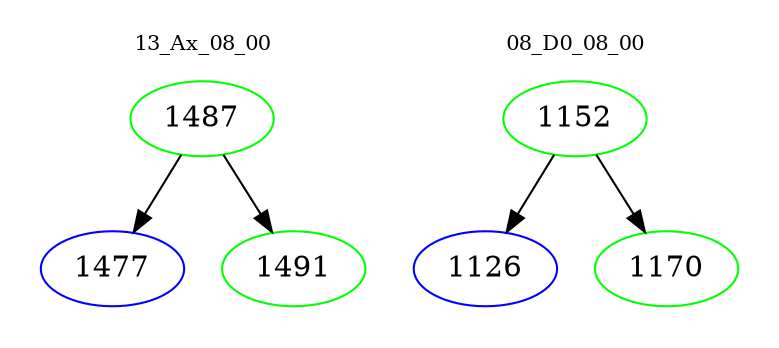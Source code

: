 digraph{
subgraph cluster_0 {
color = white
label = "13_Ax_08_00";
fontsize=10;
T0_1487 [label="1487", color="green"]
T0_1487 -> T0_1477 [color="black"]
T0_1477 [label="1477", color="blue"]
T0_1487 -> T0_1491 [color="black"]
T0_1491 [label="1491", color="green"]
}
subgraph cluster_1 {
color = white
label = "08_D0_08_00";
fontsize=10;
T1_1152 [label="1152", color="green"]
T1_1152 -> T1_1126 [color="black"]
T1_1126 [label="1126", color="blue"]
T1_1152 -> T1_1170 [color="black"]
T1_1170 [label="1170", color="green"]
}
}
